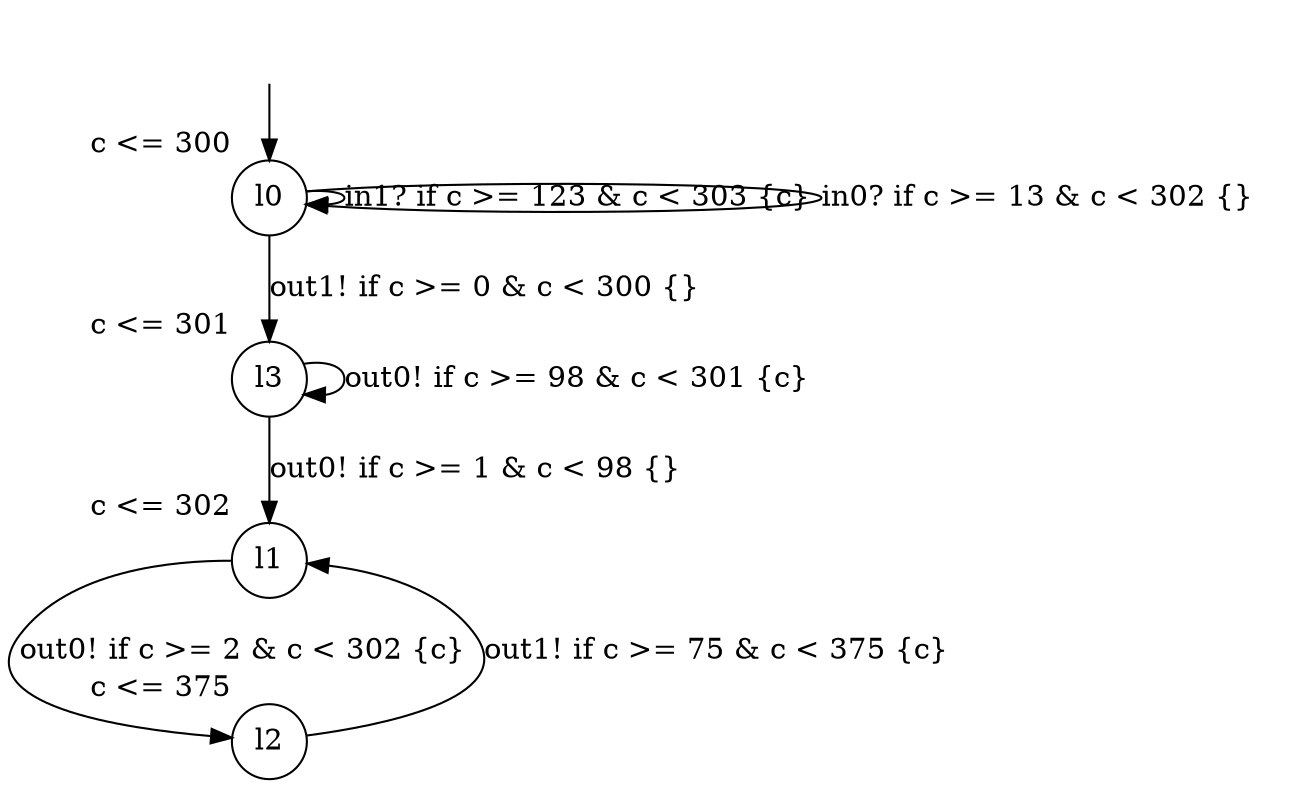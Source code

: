 digraph g {
__start0 [label="" shape="none"];
l0 [shape="circle" margin=0 label="l0", xlabel="c <= 300"];
l1 [shape="circle" margin=0 label="l1", xlabel="c <= 302"];
l2 [shape="circle" margin=0 label="l2", xlabel="c <= 375"];
l3 [shape="circle" margin=0 label="l3", xlabel="c <= 301"];
l0 -> l0 [label="in1? if c >= 123 & c < 303 {c} "];
l0 -> l0 [label="in0? if c >= 13 & c < 302 {} "];
l0 -> l3 [label="out1! if c >= 0 & c < 300 {} "];
l1 -> l2 [label="out0! if c >= 2 & c < 302 {c} "];
l2 -> l1 [label="out1! if c >= 75 & c < 375 {c} "];
l3 -> l1 [label="out0! if c >= 1 & c < 98 {} "];
l3 -> l3 [label="out0! if c >= 98 & c < 301 {c} "];
__start0 -> l0;
}
